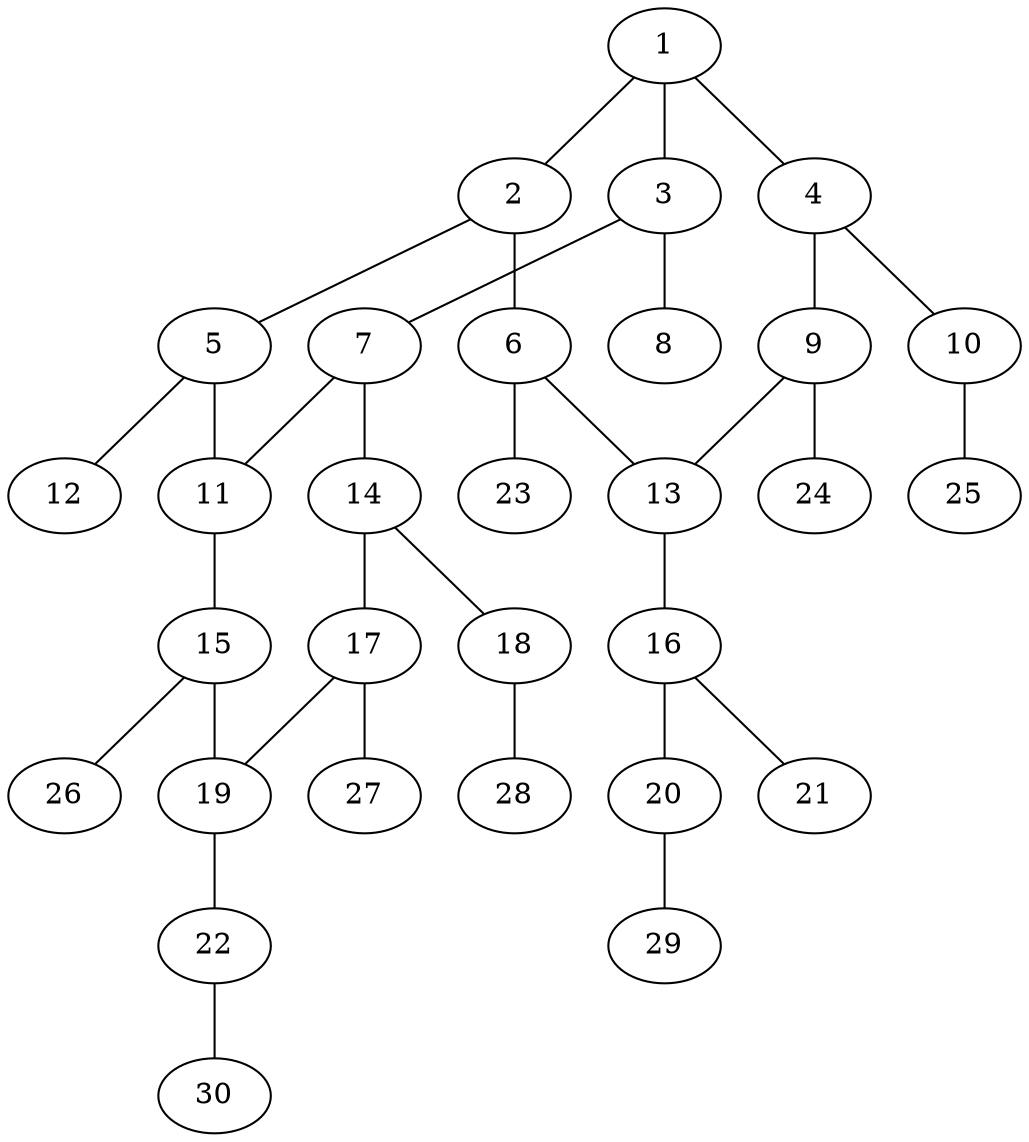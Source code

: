 graph molecule_2111 {
	1	 [chem=C];
	2	 [chem=C];
	1 -- 2	 [valence=2];
	3	 [chem=C];
	1 -- 3	 [valence=1];
	4	 [chem=C];
	1 -- 4	 [valence=1];
	5	 [chem=C];
	2 -- 5	 [valence=1];
	6	 [chem=C];
	2 -- 6	 [valence=1];
	7	 [chem=C];
	3 -- 7	 [valence=1];
	8	 [chem=O];
	3 -- 8	 [valence=2];
	9	 [chem=C];
	4 -- 9	 [valence=2];
	10	 [chem=O];
	4 -- 10	 [valence=1];
	11	 [chem=C];
	5 -- 11	 [valence=1];
	12	 [chem=O];
	5 -- 12	 [valence=2];
	13	 [chem=C];
	6 -- 13	 [valence=2];
	23	 [chem=H];
	6 -- 23	 [valence=1];
	7 -- 11	 [valence=2];
	14	 [chem=C];
	7 -- 14	 [valence=1];
	9 -- 13	 [valence=1];
	24	 [chem=H];
	9 -- 24	 [valence=1];
	25	 [chem=H];
	10 -- 25	 [valence=1];
	15	 [chem=C];
	11 -- 15	 [valence=1];
	16	 [chem=C];
	13 -- 16	 [valence=1];
	17	 [chem=C];
	14 -- 17	 [valence=2];
	18	 [chem=O];
	14 -- 18	 [valence=1];
	19	 [chem=C];
	15 -- 19	 [valence=2];
	26	 [chem=H];
	15 -- 26	 [valence=1];
	20	 [chem=O];
	16 -- 20	 [valence=1];
	21	 [chem=O];
	16 -- 21	 [valence=2];
	17 -- 19	 [valence=1];
	27	 [chem=H];
	17 -- 27	 [valence=1];
	28	 [chem=H];
	18 -- 28	 [valence=1];
	22	 [chem=O];
	19 -- 22	 [valence=1];
	29	 [chem=H];
	20 -- 29	 [valence=1];
	30	 [chem=H];
	22 -- 30	 [valence=1];
}
